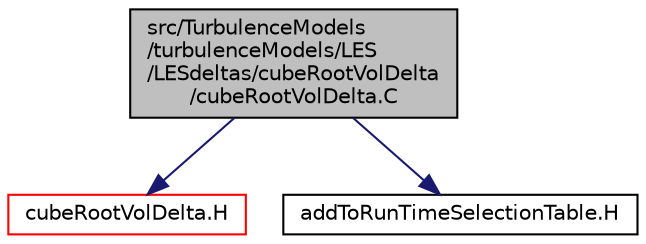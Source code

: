 digraph "src/TurbulenceModels/turbulenceModels/LES/LESdeltas/cubeRootVolDelta/cubeRootVolDelta.C"
{
  bgcolor="transparent";
  edge [fontname="Helvetica",fontsize="10",labelfontname="Helvetica",labelfontsize="10"];
  node [fontname="Helvetica",fontsize="10",shape=record];
  Node0 [label="src/TurbulenceModels\l/turbulenceModels/LES\l/LESdeltas/cubeRootVolDelta\l/cubeRootVolDelta.C",height=0.2,width=0.4,color="black", fillcolor="grey75", style="filled", fontcolor="black"];
  Node0 -> Node1 [color="midnightblue",fontsize="10",style="solid",fontname="Helvetica"];
  Node1 [label="cubeRootVolDelta.H",height=0.2,width=0.4,color="red",URL="$a17972.html"];
  Node0 -> Node329 [color="midnightblue",fontsize="10",style="solid",fontname="Helvetica"];
  Node329 [label="addToRunTimeSelectionTable.H",height=0.2,width=0.4,color="black",URL="$a09989.html",tooltip="Macros for easy insertion into run-time selection tables. "];
}
